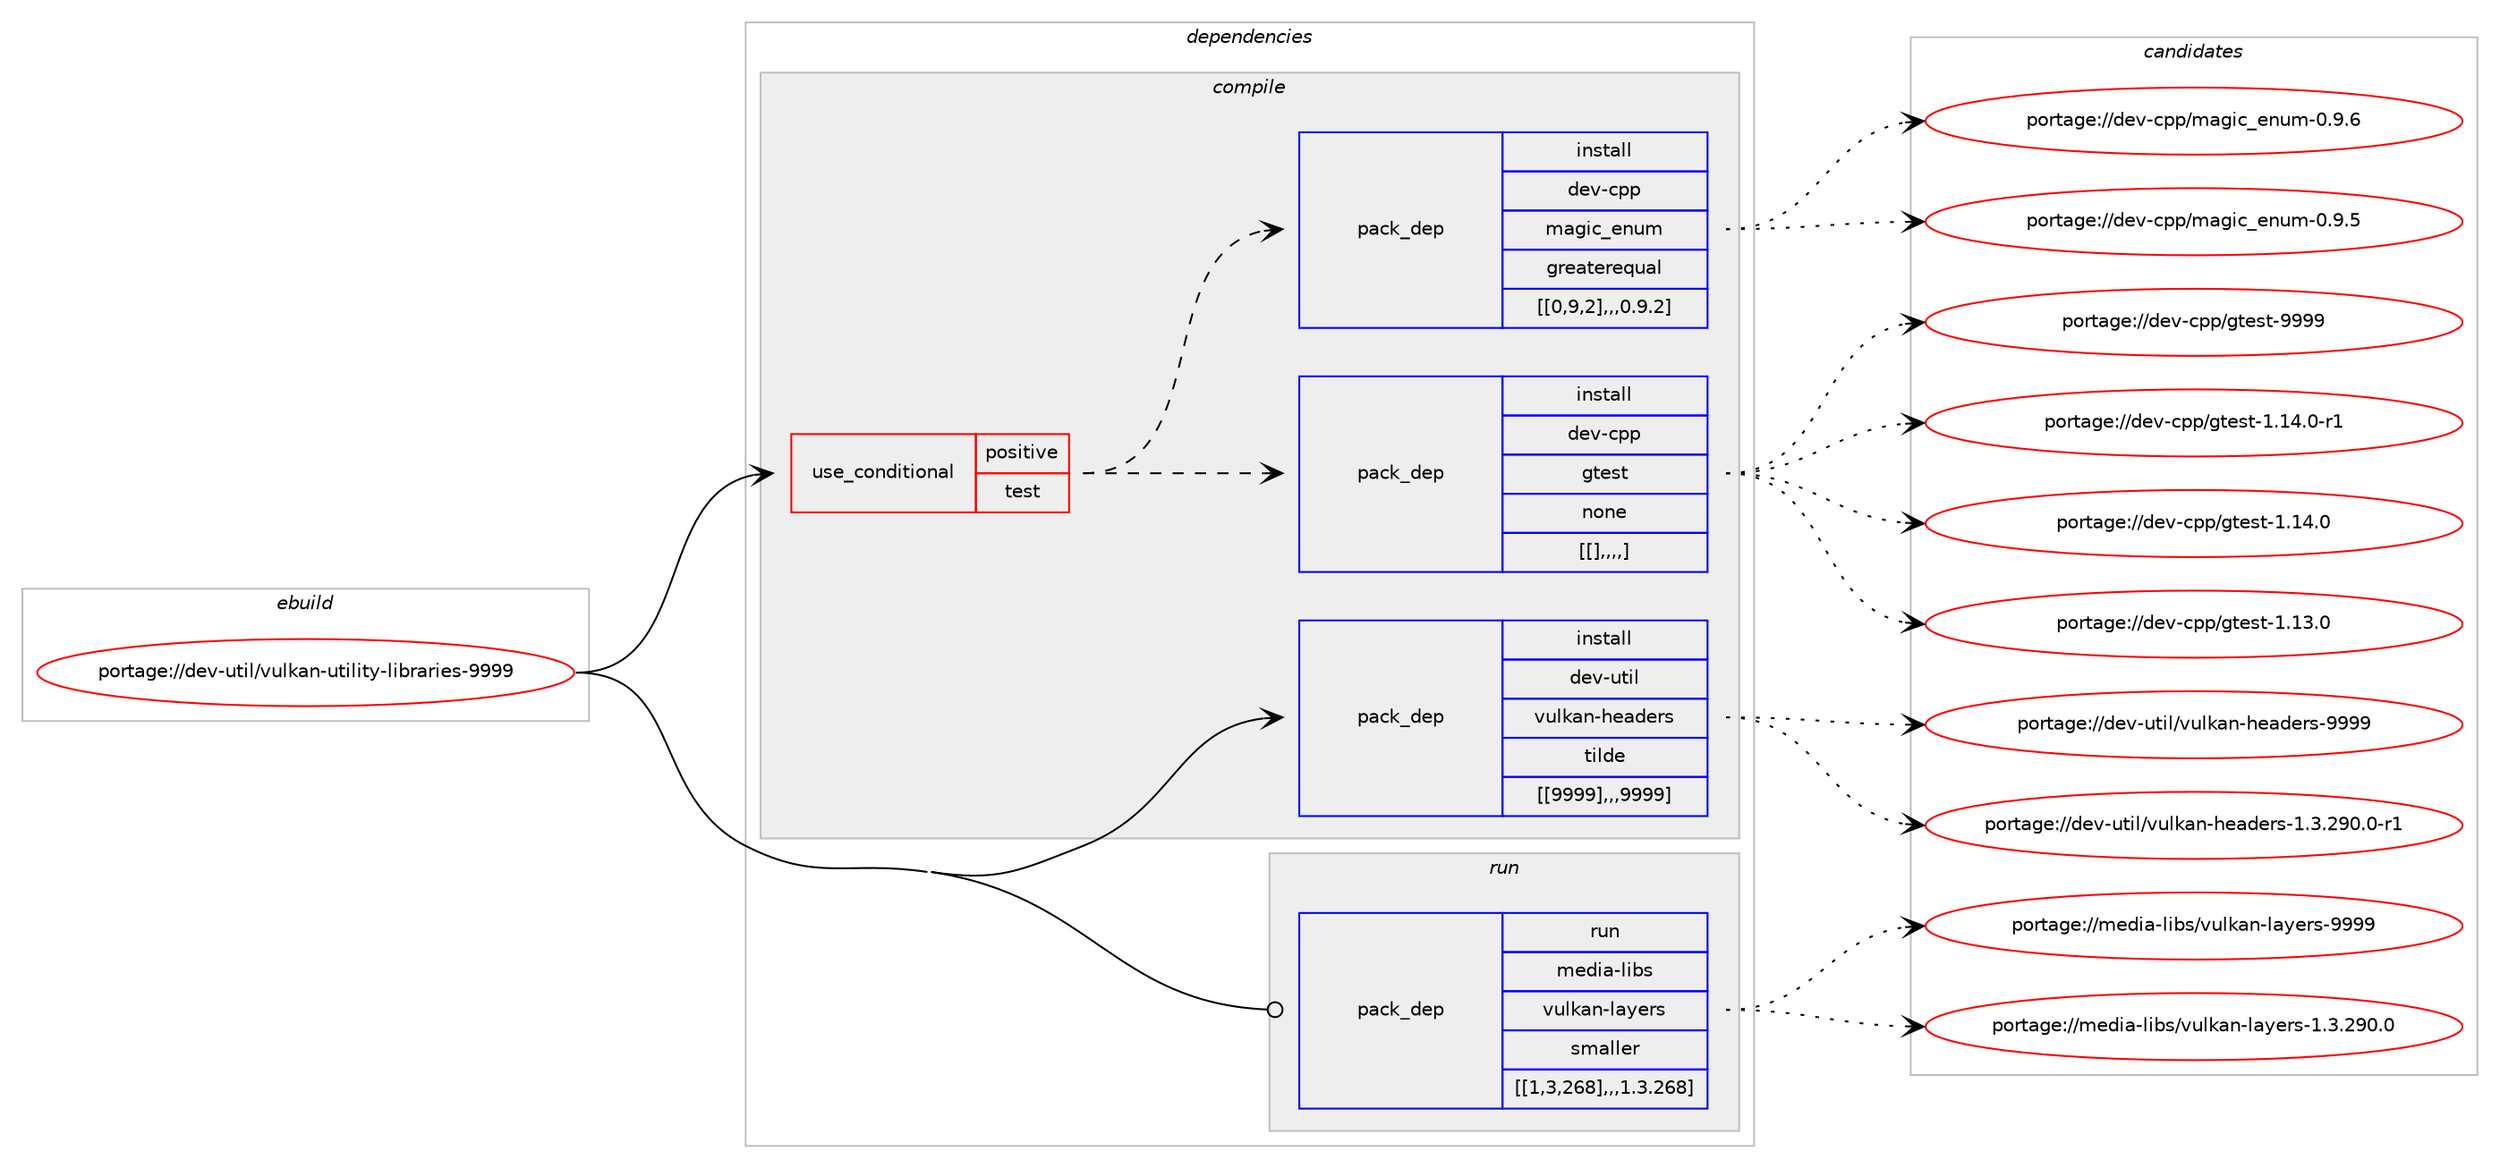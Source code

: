 digraph prolog {

# *************
# Graph options
# *************

newrank=true;
concentrate=true;
compound=true;
graph [rankdir=LR,fontname=Helvetica,fontsize=10,ranksep=1.5];#, ranksep=2.5, nodesep=0.2];
edge  [arrowhead=vee];
node  [fontname=Helvetica,fontsize=10];

# **********
# The ebuild
# **********

subgraph cluster_leftcol {
color=gray;
label=<<i>ebuild</i>>;
id [label="portage://dev-util/vulkan-utility-libraries-9999", color=red, width=4, href="../dev-util/vulkan-utility-libraries-9999.svg"];
}

# ****************
# The dependencies
# ****************

subgraph cluster_midcol {
color=gray;
label=<<i>dependencies</i>>;
subgraph cluster_compile {
fillcolor="#eeeeee";
style=filled;
label=<<i>compile</i>>;
subgraph cond64504 {
dependency225319 [label=<<TABLE BORDER="0" CELLBORDER="1" CELLSPACING="0" CELLPADDING="4"><TR><TD ROWSPAN="3" CELLPADDING="10">use_conditional</TD></TR><TR><TD>positive</TD></TR><TR><TD>test</TD></TR></TABLE>>, shape=none, color=red];
subgraph pack159369 {
dependency225320 [label=<<TABLE BORDER="0" CELLBORDER="1" CELLSPACING="0" CELLPADDING="4" WIDTH="220"><TR><TD ROWSPAN="6" CELLPADDING="30">pack_dep</TD></TR><TR><TD WIDTH="110">install</TD></TR><TR><TD>dev-cpp</TD></TR><TR><TD>gtest</TD></TR><TR><TD>none</TD></TR><TR><TD>[[],,,,]</TD></TR></TABLE>>, shape=none, color=blue];
}
dependency225319:e -> dependency225320:w [weight=20,style="dashed",arrowhead="vee"];
subgraph pack159370 {
dependency225321 [label=<<TABLE BORDER="0" CELLBORDER="1" CELLSPACING="0" CELLPADDING="4" WIDTH="220"><TR><TD ROWSPAN="6" CELLPADDING="30">pack_dep</TD></TR><TR><TD WIDTH="110">install</TD></TR><TR><TD>dev-cpp</TD></TR><TR><TD>magic_enum</TD></TR><TR><TD>greaterequal</TD></TR><TR><TD>[[0,9,2],,,0.9.2]</TD></TR></TABLE>>, shape=none, color=blue];
}
dependency225319:e -> dependency225321:w [weight=20,style="dashed",arrowhead="vee"];
}
id:e -> dependency225319:w [weight=20,style="solid",arrowhead="vee"];
subgraph pack159371 {
dependency225322 [label=<<TABLE BORDER="0" CELLBORDER="1" CELLSPACING="0" CELLPADDING="4" WIDTH="220"><TR><TD ROWSPAN="6" CELLPADDING="30">pack_dep</TD></TR><TR><TD WIDTH="110">install</TD></TR><TR><TD>dev-util</TD></TR><TR><TD>vulkan-headers</TD></TR><TR><TD>tilde</TD></TR><TR><TD>[[9999],,,9999]</TD></TR></TABLE>>, shape=none, color=blue];
}
id:e -> dependency225322:w [weight=20,style="solid",arrowhead="vee"];
}
subgraph cluster_compileandrun {
fillcolor="#eeeeee";
style=filled;
label=<<i>compile and run</i>>;
}
subgraph cluster_run {
fillcolor="#eeeeee";
style=filled;
label=<<i>run</i>>;
subgraph pack159372 {
dependency225323 [label=<<TABLE BORDER="0" CELLBORDER="1" CELLSPACING="0" CELLPADDING="4" WIDTH="220"><TR><TD ROWSPAN="6" CELLPADDING="30">pack_dep</TD></TR><TR><TD WIDTH="110">run</TD></TR><TR><TD>media-libs</TD></TR><TR><TD>vulkan-layers</TD></TR><TR><TD>smaller</TD></TR><TR><TD>[[1,3,268],,,1.3.268]</TD></TR></TABLE>>, shape=none, color=blue];
}
id:e -> dependency225323:w [weight=20,style="solid",arrowhead="odot"];
}
}

# **************
# The candidates
# **************

subgraph cluster_choices {
rank=same;
color=gray;
label=<<i>candidates</i>>;

subgraph choice159369 {
color=black;
nodesep=1;
choice1001011184599112112471031161011151164557575757 [label="portage://dev-cpp/gtest-9999", color=red, width=4,href="../dev-cpp/gtest-9999.svg"];
choice100101118459911211247103116101115116454946495246484511449 [label="portage://dev-cpp/gtest-1.14.0-r1", color=red, width=4,href="../dev-cpp/gtest-1.14.0-r1.svg"];
choice10010111845991121124710311610111511645494649524648 [label="portage://dev-cpp/gtest-1.14.0", color=red, width=4,href="../dev-cpp/gtest-1.14.0.svg"];
choice10010111845991121124710311610111511645494649514648 [label="portage://dev-cpp/gtest-1.13.0", color=red, width=4,href="../dev-cpp/gtest-1.13.0.svg"];
dependency225320:e -> choice1001011184599112112471031161011151164557575757:w [style=dotted,weight="100"];
dependency225320:e -> choice100101118459911211247103116101115116454946495246484511449:w [style=dotted,weight="100"];
dependency225320:e -> choice10010111845991121124710311610111511645494649524648:w [style=dotted,weight="100"];
dependency225320:e -> choice10010111845991121124710311610111511645494649514648:w [style=dotted,weight="100"];
}
subgraph choice159370 {
color=black;
nodesep=1;
choice100101118459911211247109971031059995101110117109454846574654 [label="portage://dev-cpp/magic_enum-0.9.6", color=red, width=4,href="../dev-cpp/magic_enum-0.9.6.svg"];
choice100101118459911211247109971031059995101110117109454846574653 [label="portage://dev-cpp/magic_enum-0.9.5", color=red, width=4,href="../dev-cpp/magic_enum-0.9.5.svg"];
dependency225321:e -> choice100101118459911211247109971031059995101110117109454846574654:w [style=dotted,weight="100"];
dependency225321:e -> choice100101118459911211247109971031059995101110117109454846574653:w [style=dotted,weight="100"];
}
subgraph choice159371 {
color=black;
nodesep=1;
choice10010111845117116105108471181171081079711045104101971001011141154557575757 [label="portage://dev-util/vulkan-headers-9999", color=red, width=4,href="../dev-util/vulkan-headers-9999.svg"];
choice1001011184511711610510847118117108107971104510410197100101114115454946514650574846484511449 [label="portage://dev-util/vulkan-headers-1.3.290.0-r1", color=red, width=4,href="../dev-util/vulkan-headers-1.3.290.0-r1.svg"];
dependency225322:e -> choice10010111845117116105108471181171081079711045104101971001011141154557575757:w [style=dotted,weight="100"];
dependency225322:e -> choice1001011184511711610510847118117108107971104510410197100101114115454946514650574846484511449:w [style=dotted,weight="100"];
}
subgraph choice159372 {
color=black;
nodesep=1;
choice109101100105974510810598115471181171081079711045108971211011141154557575757 [label="portage://media-libs/vulkan-layers-9999", color=red, width=4,href="../media-libs/vulkan-layers-9999.svg"];
choice1091011001059745108105981154711811710810797110451089712110111411545494651465057484648 [label="portage://media-libs/vulkan-layers-1.3.290.0", color=red, width=4,href="../media-libs/vulkan-layers-1.3.290.0.svg"];
dependency225323:e -> choice109101100105974510810598115471181171081079711045108971211011141154557575757:w [style=dotted,weight="100"];
dependency225323:e -> choice1091011001059745108105981154711811710810797110451089712110111411545494651465057484648:w [style=dotted,weight="100"];
}
}

}
